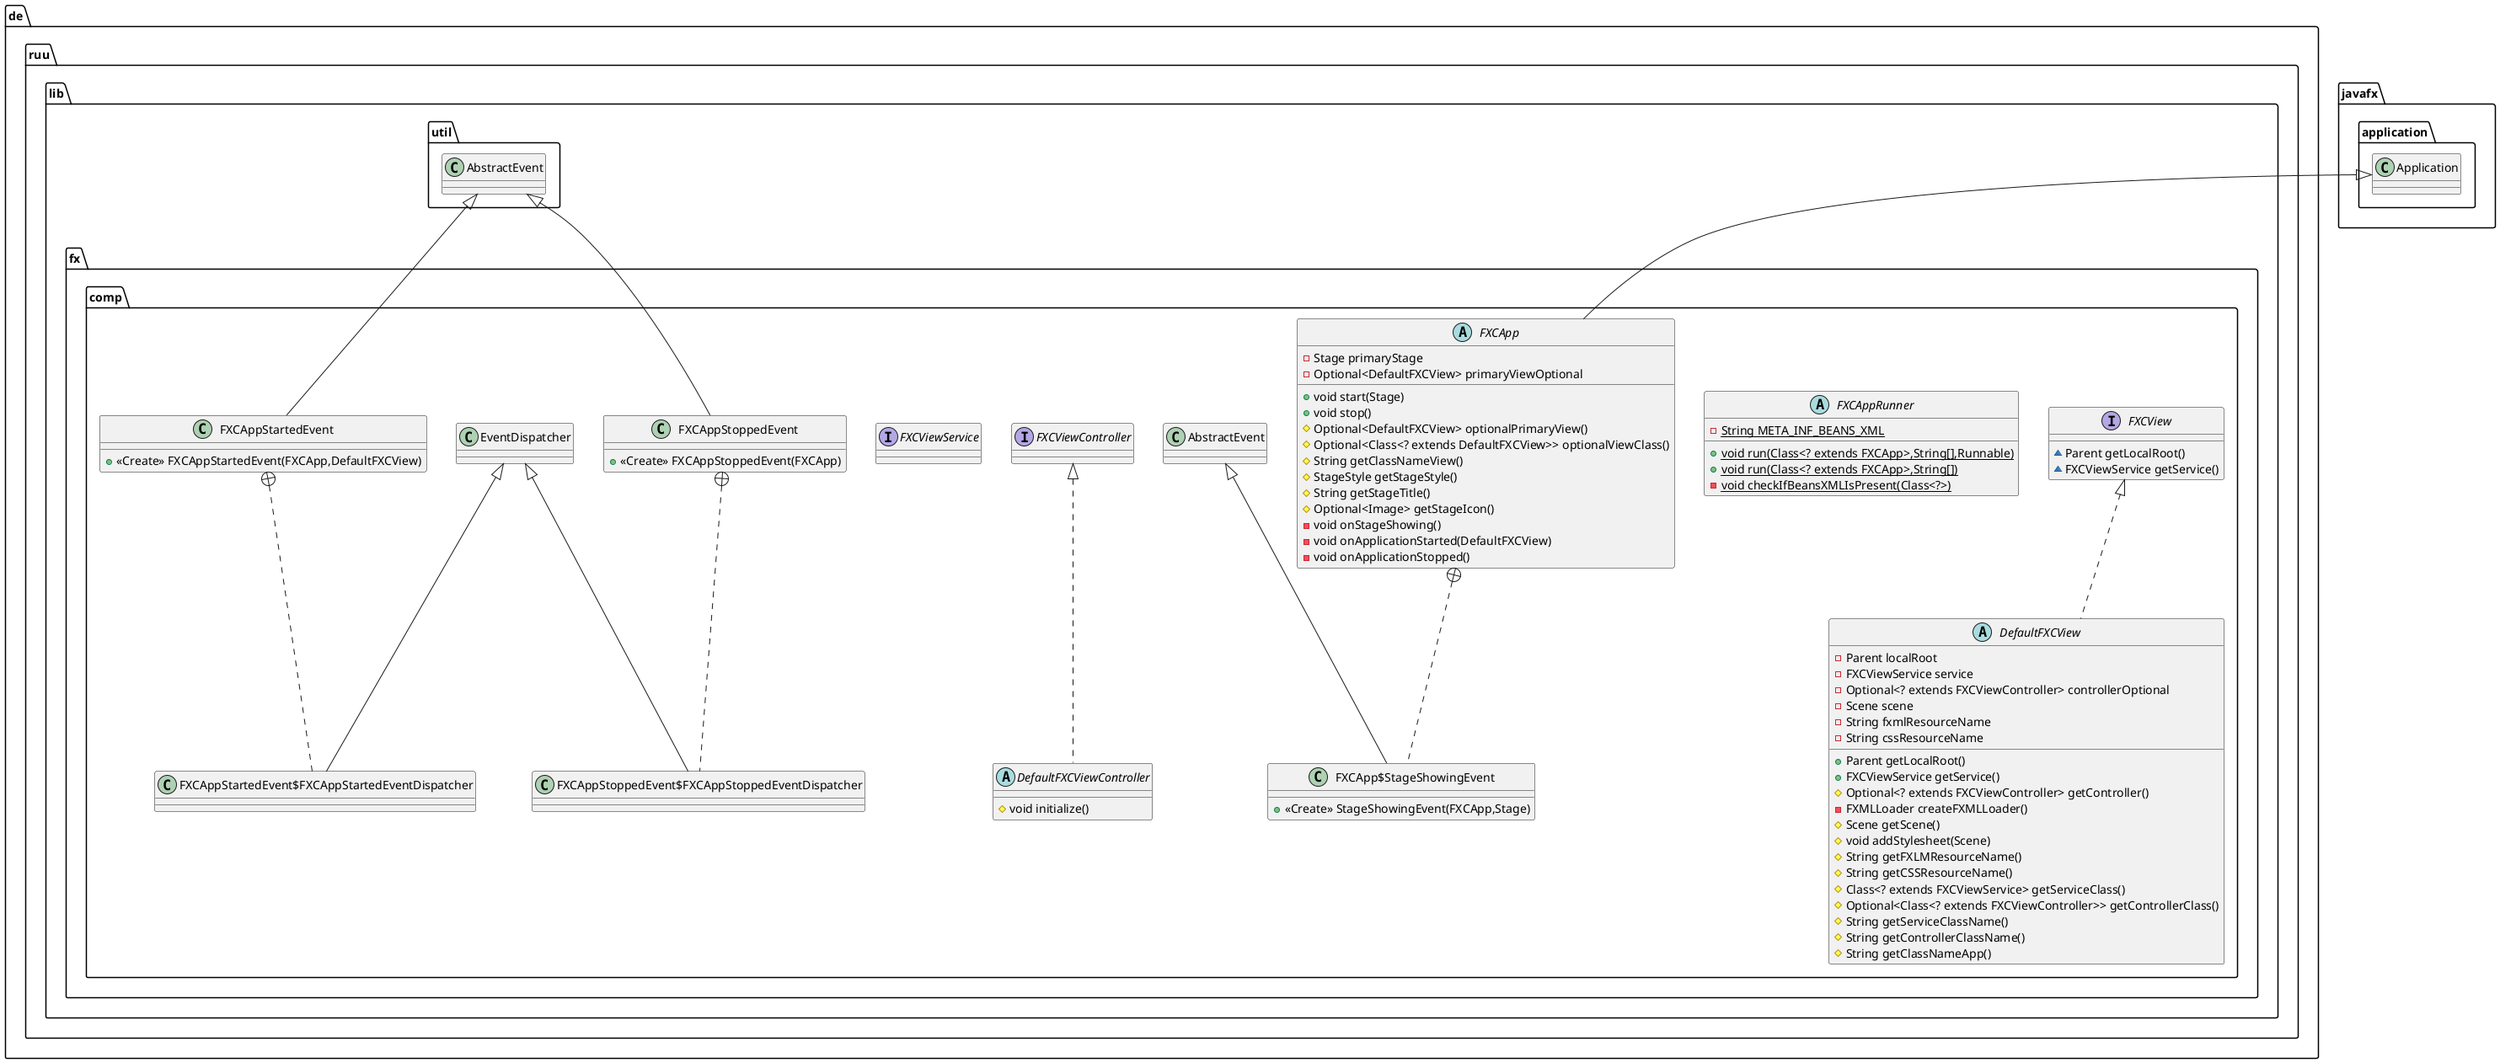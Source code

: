 @startuml
class de.ruu.lib.fx.comp.FXCAppStoppedEvent {
+ <<Create>> FXCAppStoppedEvent(FXCApp)
}

class de.ruu.lib.fx.comp.FXCAppStoppedEvent$FXCAppStoppedEventDispatcher {
}
abstract class de.ruu.lib.fx.comp.FXCAppRunner {
- {static} String META_INF_BEANS_XML
+ {static} void run(Class<? extends FXCApp>,String[],Runnable)
+ {static} void run(Class<? extends FXCApp>,String[])
- {static} void checkIfBeansXMLIsPresent(Class<?>)
}


interface de.ruu.lib.fx.comp.FXCView {
~ Parent getLocalRoot()
~ FXCViewService getService()
}

class de.ruu.lib.fx.comp.FXCAppStartedEvent {
+ <<Create>> FXCAppStartedEvent(FXCApp,DefaultFXCView)
}

class de.ruu.lib.fx.comp.FXCAppStartedEvent$FXCAppStartedEventDispatcher {
}
interface de.ruu.lib.fx.comp.FXCViewController {
}
interface de.ruu.lib.fx.comp.FXCViewService {
}
abstract class de.ruu.lib.fx.comp.DefaultFXCView {
- Parent localRoot
- FXCViewService service
- Optional<? extends FXCViewController> controllerOptional
- Scene scene
- String fxmlResourceName
- String cssResourceName
+ Parent getLocalRoot()
+ FXCViewService getService()
# Optional<? extends FXCViewController> getController()
- FXMLLoader createFXMLLoader()
# Scene getScene()
# void addStylesheet(Scene)
# String getFXLMResourceName()
# String getCSSResourceName()
# Class<? extends FXCViewService> getServiceClass()
# Optional<Class<? extends FXCViewController>> getControllerClass()
# String getServiceClassName()
# String getControllerClassName()
# String getClassNameApp()
}


abstract class de.ruu.lib.fx.comp.FXCApp {
- Stage primaryStage
- Optional<DefaultFXCView> primaryViewOptional
+ void start(Stage)
+ void stop()
# Optional<DefaultFXCView> optionalPrimaryView()
# Optional<Class<? extends DefaultFXCView>> optionalViewClass()
# String getClassNameView()
# StageStyle getStageStyle()
# String getStageTitle()
# Optional<Image> getStageIcon()
- void onStageShowing()
- void onApplicationStarted(DefaultFXCView)
- void onApplicationStopped()
}


class de.ruu.lib.fx.comp.FXCApp$StageShowingEvent {
+ <<Create>> StageShowingEvent(FXCApp,Stage)
}

abstract class de.ruu.lib.fx.comp.DefaultFXCViewController {
# void initialize()
}



de.ruu.lib.util.AbstractEvent <|-- de.ruu.lib.fx.comp.FXCAppStoppedEvent
de.ruu.lib.fx.comp.FXCAppStoppedEvent +.. de.ruu.lib.fx.comp.FXCAppStoppedEvent$FXCAppStoppedEventDispatcher
de.ruu.lib.fx.comp.EventDispatcher <|-- de.ruu.lib.fx.comp.FXCAppStoppedEvent$FXCAppStoppedEventDispatcher
de.ruu.lib.util.AbstractEvent <|-- de.ruu.lib.fx.comp.FXCAppStartedEvent
de.ruu.lib.fx.comp.FXCAppStartedEvent +.. de.ruu.lib.fx.comp.FXCAppStartedEvent$FXCAppStartedEventDispatcher
de.ruu.lib.fx.comp.EventDispatcher <|-- de.ruu.lib.fx.comp.FXCAppStartedEvent$FXCAppStartedEventDispatcher
de.ruu.lib.fx.comp.FXCView <|.. de.ruu.lib.fx.comp.DefaultFXCView
javafx.application.Application <|-- de.ruu.lib.fx.comp.FXCApp
de.ruu.lib.fx.comp.FXCApp +.. de.ruu.lib.fx.comp.FXCApp$StageShowingEvent
de.ruu.lib.fx.comp.AbstractEvent <|-- de.ruu.lib.fx.comp.FXCApp$StageShowingEvent
de.ruu.lib.fx.comp.FXCViewController <|.. de.ruu.lib.fx.comp.DefaultFXCViewController
@enduml